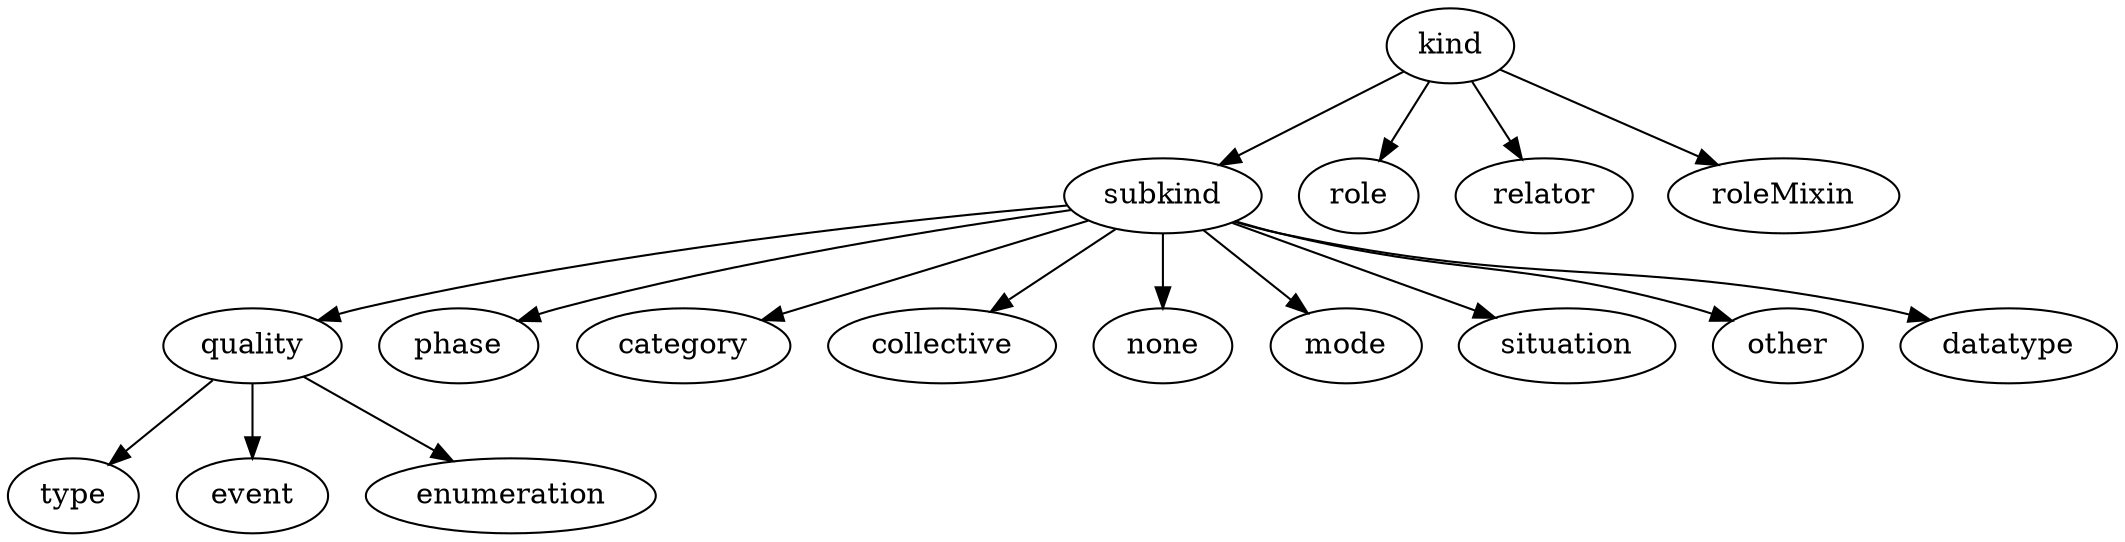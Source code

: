 strict digraph  {
kind;
subkind;
role;
relator;
roleMixin;
quality;
phase;
category;
collective;
none;
mode;
situation;
other;
datatype;
type;
event;
enumeration;
kind -> subkind;
kind -> role;
kind -> relator;
kind -> roleMixin;
subkind -> quality;
subkind -> phase;
subkind -> category;
subkind -> collective;
subkind -> none;
subkind -> mode;
subkind -> situation;
subkind -> other;
subkind -> datatype;
quality -> type;
quality -> event;
quality -> enumeration;
}
